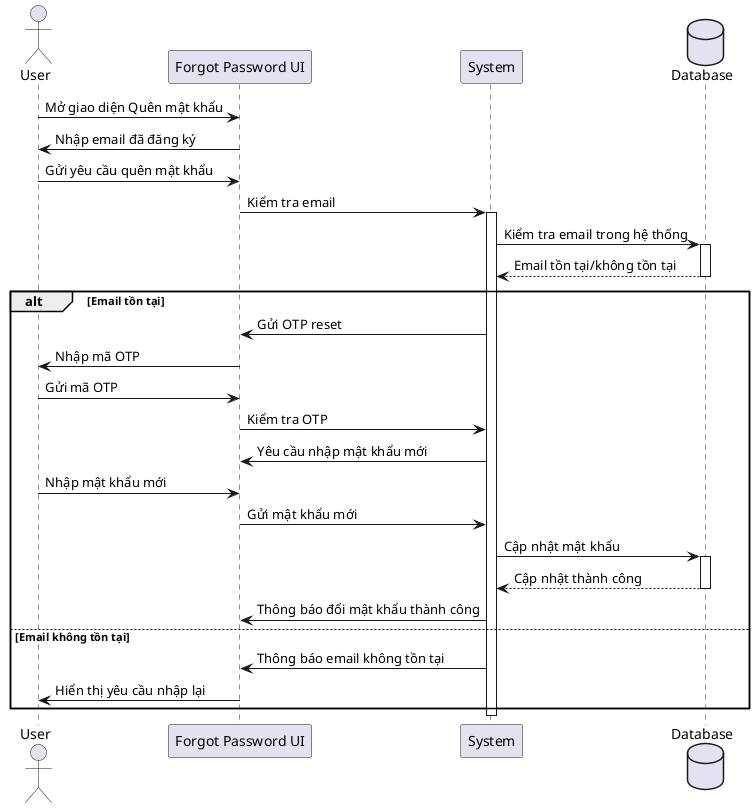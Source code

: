 @startuml
actor User
participant "Forgot Password UI" as UI
participant "System" as Server
database "Database" as DB

User -> UI : Mở giao diện Quên mật khẩu
UI -> User : Nhập email đã đăng ký
User -> UI : Gửi yêu cầu quên mật khẩu
UI -> Server : Kiểm tra email
activate Server
Server -> DB : Kiểm tra email trong hệ thống
activate DB
DB --> Server : Email tồn tại/không tồn tại
deactivate DB

alt Email tồn tại
    Server -> UI : Gửi OTP reset
    UI -> User : Nhập mã OTP
    User -> UI : Gửi mã OTP
    UI -> Server : Kiểm tra OTP
    Server -> UI : Yêu cầu nhập mật khẩu mới
    User -> UI : Nhập mật khẩu mới
    UI -> Server : Gửi mật khẩu mới
    Server -> DB : Cập nhật mật khẩu
    activate DB
    DB --> Server : Cập nhật thành công
    deactivate DB
    Server -> UI : Thông báo đổi mật khẩu thành công
else Email không tồn tại
    Server -> UI : Thông báo email không tồn tại
    UI -> User : Hiển thị yêu cầu nhập lại
end
deactivate Server
@enduml
